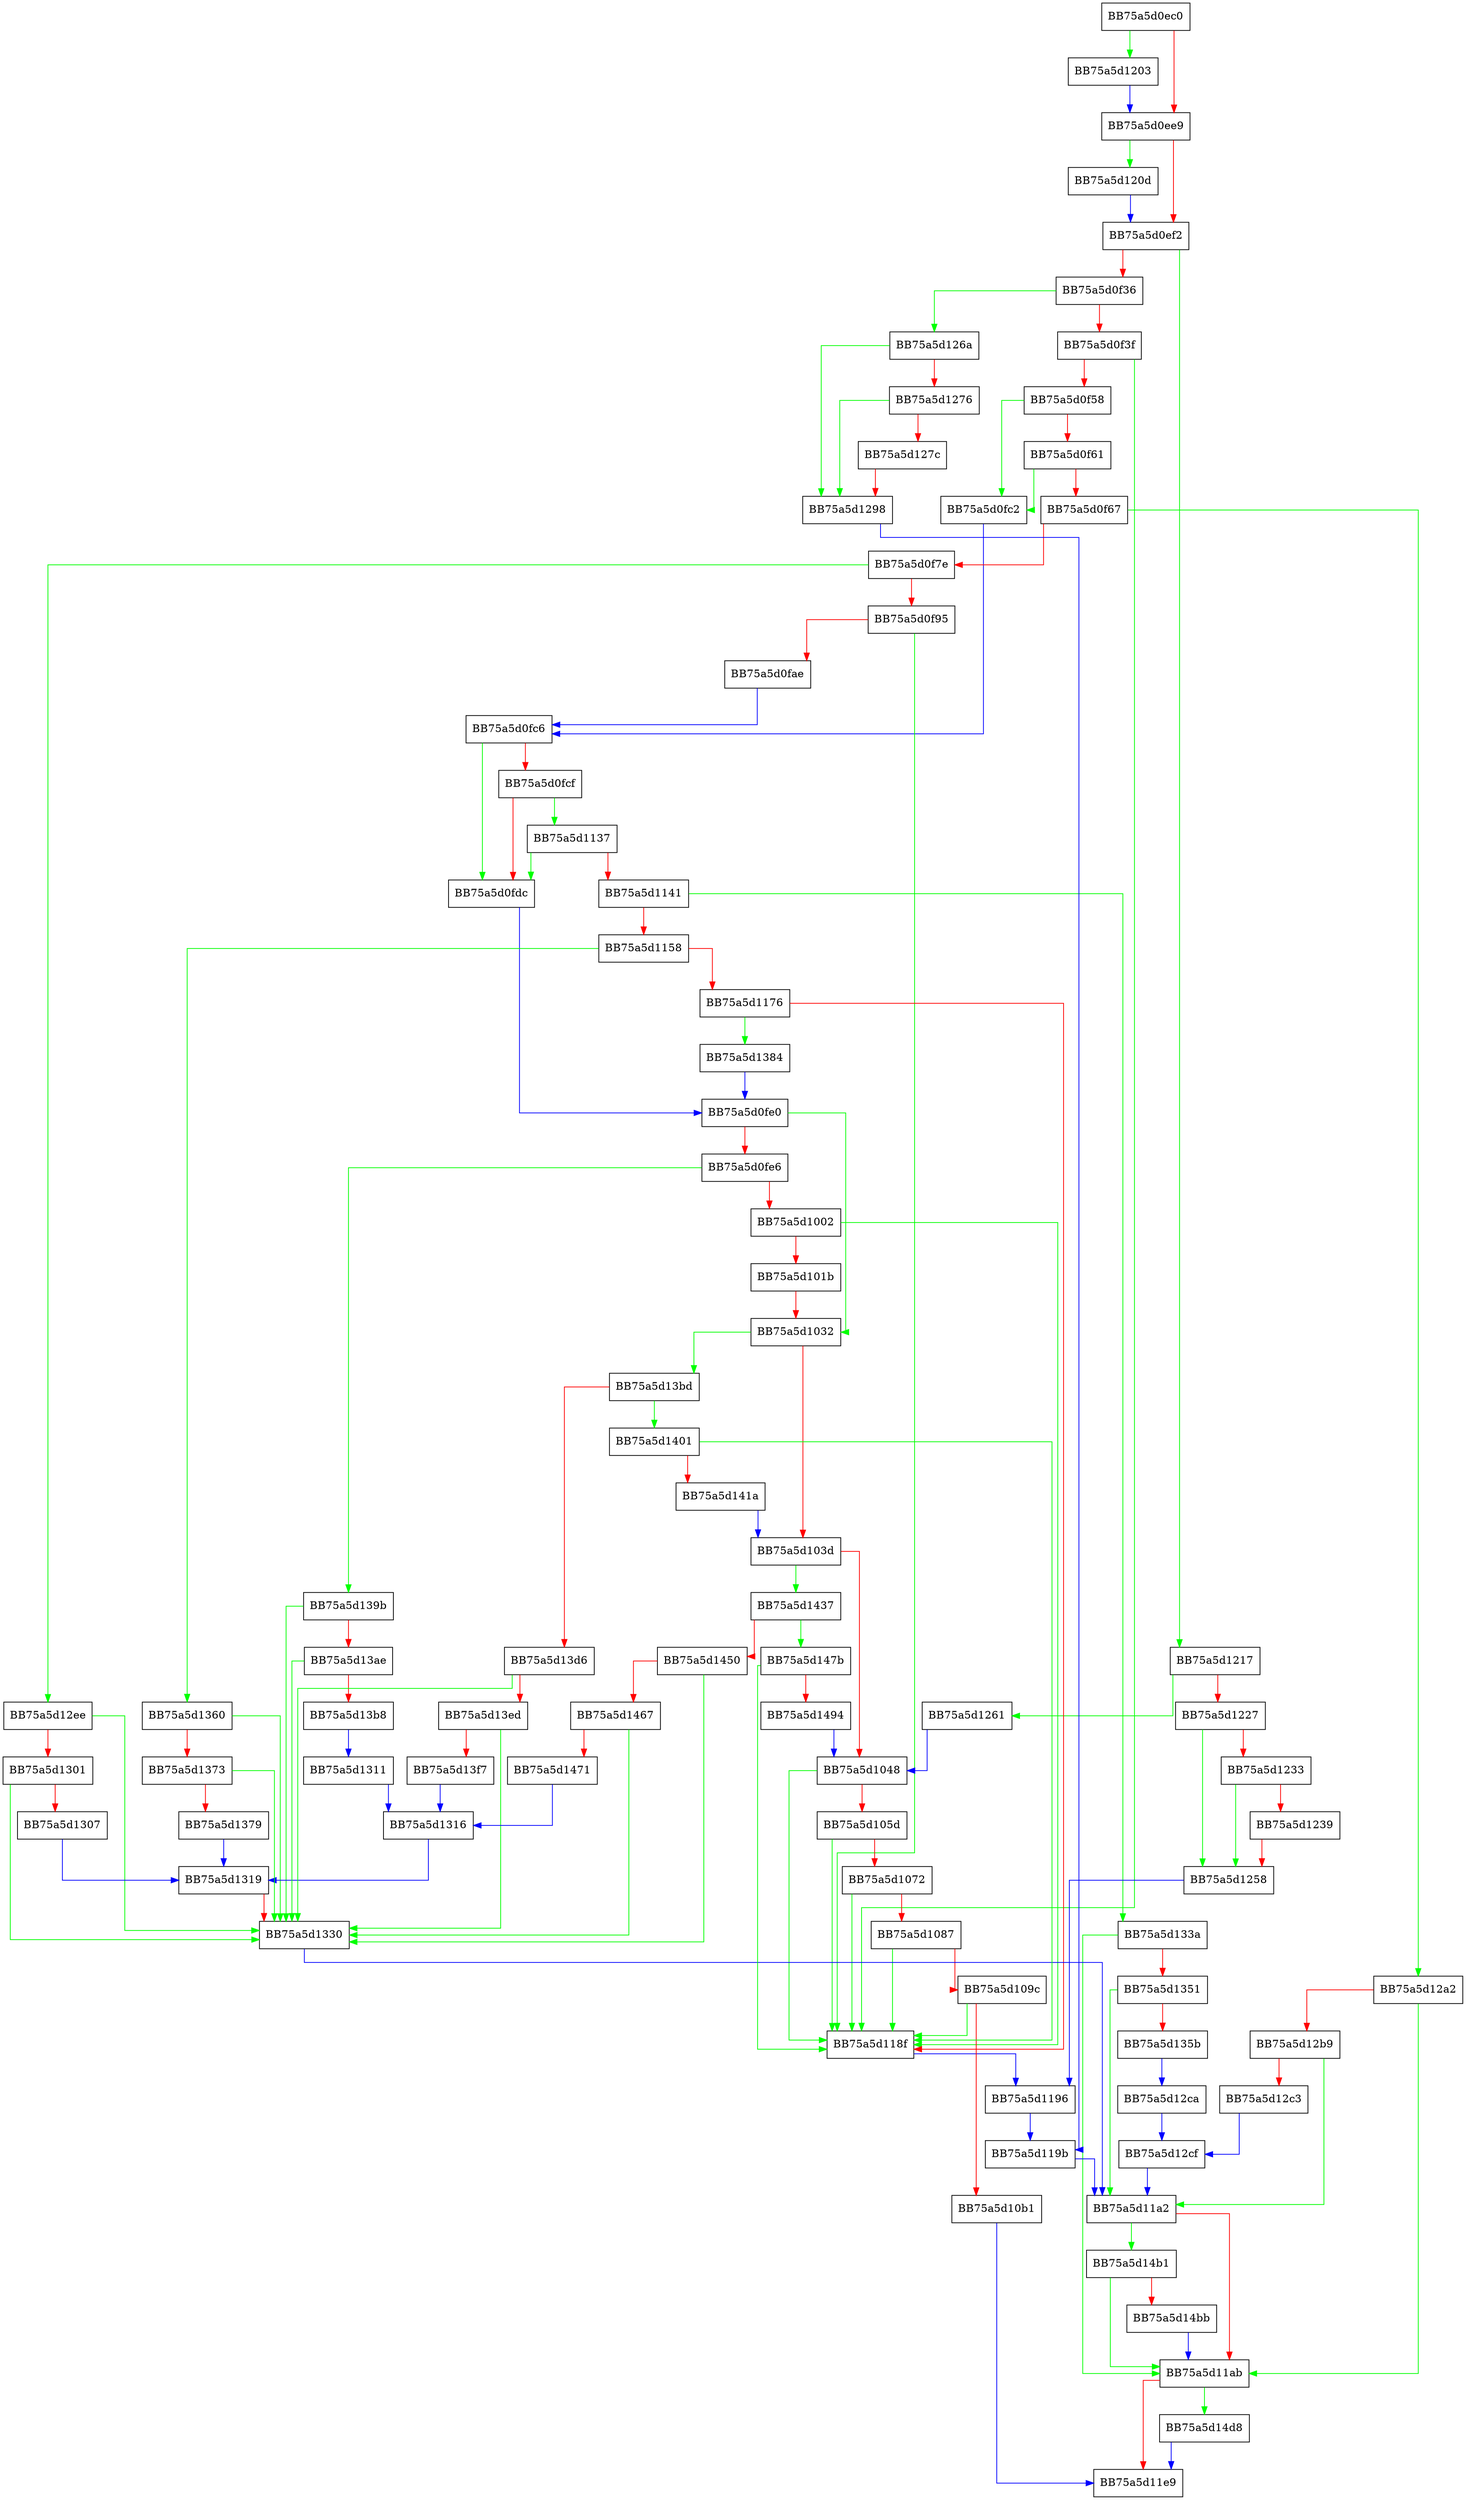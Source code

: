 digraph copyToLegacyConfigHr {
  node [shape="box"];
  graph [splines=ortho];
  BB75a5d0ec0 -> BB75a5d1203 [color="green"];
  BB75a5d0ec0 -> BB75a5d0ee9 [color="red"];
  BB75a5d0ee9 -> BB75a5d120d [color="green"];
  BB75a5d0ee9 -> BB75a5d0ef2 [color="red"];
  BB75a5d0ef2 -> BB75a5d1217 [color="green"];
  BB75a5d0ef2 -> BB75a5d0f36 [color="red"];
  BB75a5d0f36 -> BB75a5d126a [color="green"];
  BB75a5d0f36 -> BB75a5d0f3f [color="red"];
  BB75a5d0f3f -> BB75a5d118f [color="green"];
  BB75a5d0f3f -> BB75a5d0f58 [color="red"];
  BB75a5d0f58 -> BB75a5d0fc2 [color="green"];
  BB75a5d0f58 -> BB75a5d0f61 [color="red"];
  BB75a5d0f61 -> BB75a5d0fc2 [color="green"];
  BB75a5d0f61 -> BB75a5d0f67 [color="red"];
  BB75a5d0f67 -> BB75a5d12a2 [color="green"];
  BB75a5d0f67 -> BB75a5d0f7e [color="red"];
  BB75a5d0f7e -> BB75a5d12ee [color="green"];
  BB75a5d0f7e -> BB75a5d0f95 [color="red"];
  BB75a5d0f95 -> BB75a5d118f [color="green"];
  BB75a5d0f95 -> BB75a5d0fae [color="red"];
  BB75a5d0fae -> BB75a5d0fc6 [color="blue"];
  BB75a5d0fc2 -> BB75a5d0fc6 [color="blue"];
  BB75a5d0fc6 -> BB75a5d0fdc [color="green"];
  BB75a5d0fc6 -> BB75a5d0fcf [color="red"];
  BB75a5d0fcf -> BB75a5d1137 [color="green"];
  BB75a5d0fcf -> BB75a5d0fdc [color="red"];
  BB75a5d0fdc -> BB75a5d0fe0 [color="blue"];
  BB75a5d0fe0 -> BB75a5d1032 [color="green"];
  BB75a5d0fe0 -> BB75a5d0fe6 [color="red"];
  BB75a5d0fe6 -> BB75a5d139b [color="green"];
  BB75a5d0fe6 -> BB75a5d1002 [color="red"];
  BB75a5d1002 -> BB75a5d118f [color="green"];
  BB75a5d1002 -> BB75a5d101b [color="red"];
  BB75a5d101b -> BB75a5d1032 [color="red"];
  BB75a5d1032 -> BB75a5d13bd [color="green"];
  BB75a5d1032 -> BB75a5d103d [color="red"];
  BB75a5d103d -> BB75a5d1437 [color="green"];
  BB75a5d103d -> BB75a5d1048 [color="red"];
  BB75a5d1048 -> BB75a5d118f [color="green"];
  BB75a5d1048 -> BB75a5d105d [color="red"];
  BB75a5d105d -> BB75a5d118f [color="green"];
  BB75a5d105d -> BB75a5d1072 [color="red"];
  BB75a5d1072 -> BB75a5d118f [color="green"];
  BB75a5d1072 -> BB75a5d1087 [color="red"];
  BB75a5d1087 -> BB75a5d118f [color="green"];
  BB75a5d1087 -> BB75a5d109c [color="red"];
  BB75a5d109c -> BB75a5d118f [color="green"];
  BB75a5d109c -> BB75a5d10b1 [color="red"];
  BB75a5d10b1 -> BB75a5d11e9 [color="blue"];
  BB75a5d1137 -> BB75a5d0fdc [color="green"];
  BB75a5d1137 -> BB75a5d1141 [color="red"];
  BB75a5d1141 -> BB75a5d133a [color="green"];
  BB75a5d1141 -> BB75a5d1158 [color="red"];
  BB75a5d1158 -> BB75a5d1360 [color="green"];
  BB75a5d1158 -> BB75a5d1176 [color="red"];
  BB75a5d1176 -> BB75a5d1384 [color="green"];
  BB75a5d1176 -> BB75a5d118f [color="red"];
  BB75a5d118f -> BB75a5d1196 [color="blue"];
  BB75a5d1196 -> BB75a5d119b [color="blue"];
  BB75a5d119b -> BB75a5d11a2 [color="blue"];
  BB75a5d11a2 -> BB75a5d14b1 [color="green"];
  BB75a5d11a2 -> BB75a5d11ab [color="red"];
  BB75a5d11ab -> BB75a5d14d8 [color="green"];
  BB75a5d11ab -> BB75a5d11e9 [color="red"];
  BB75a5d1203 -> BB75a5d0ee9 [color="blue"];
  BB75a5d120d -> BB75a5d0ef2 [color="blue"];
  BB75a5d1217 -> BB75a5d1261 [color="green"];
  BB75a5d1217 -> BB75a5d1227 [color="red"];
  BB75a5d1227 -> BB75a5d1258 [color="green"];
  BB75a5d1227 -> BB75a5d1233 [color="red"];
  BB75a5d1233 -> BB75a5d1258 [color="green"];
  BB75a5d1233 -> BB75a5d1239 [color="red"];
  BB75a5d1239 -> BB75a5d1258 [color="red"];
  BB75a5d1258 -> BB75a5d1196 [color="blue"];
  BB75a5d1261 -> BB75a5d1048 [color="blue"];
  BB75a5d126a -> BB75a5d1298 [color="green"];
  BB75a5d126a -> BB75a5d1276 [color="red"];
  BB75a5d1276 -> BB75a5d1298 [color="green"];
  BB75a5d1276 -> BB75a5d127c [color="red"];
  BB75a5d127c -> BB75a5d1298 [color="red"];
  BB75a5d1298 -> BB75a5d119b [color="blue"];
  BB75a5d12a2 -> BB75a5d11ab [color="green"];
  BB75a5d12a2 -> BB75a5d12b9 [color="red"];
  BB75a5d12b9 -> BB75a5d11a2 [color="green"];
  BB75a5d12b9 -> BB75a5d12c3 [color="red"];
  BB75a5d12c3 -> BB75a5d12cf [color="blue"];
  BB75a5d12ca -> BB75a5d12cf [color="blue"];
  BB75a5d12cf -> BB75a5d11a2 [color="blue"];
  BB75a5d12ee -> BB75a5d1330 [color="green"];
  BB75a5d12ee -> BB75a5d1301 [color="red"];
  BB75a5d1301 -> BB75a5d1330 [color="green"];
  BB75a5d1301 -> BB75a5d1307 [color="red"];
  BB75a5d1307 -> BB75a5d1319 [color="blue"];
  BB75a5d1311 -> BB75a5d1316 [color="blue"];
  BB75a5d1316 -> BB75a5d1319 [color="blue"];
  BB75a5d1319 -> BB75a5d1330 [color="red"];
  BB75a5d1330 -> BB75a5d11a2 [color="blue"];
  BB75a5d133a -> BB75a5d11ab [color="green"];
  BB75a5d133a -> BB75a5d1351 [color="red"];
  BB75a5d1351 -> BB75a5d11a2 [color="green"];
  BB75a5d1351 -> BB75a5d135b [color="red"];
  BB75a5d135b -> BB75a5d12ca [color="blue"];
  BB75a5d1360 -> BB75a5d1330 [color="green"];
  BB75a5d1360 -> BB75a5d1373 [color="red"];
  BB75a5d1373 -> BB75a5d1330 [color="green"];
  BB75a5d1373 -> BB75a5d1379 [color="red"];
  BB75a5d1379 -> BB75a5d1319 [color="blue"];
  BB75a5d1384 -> BB75a5d0fe0 [color="blue"];
  BB75a5d139b -> BB75a5d1330 [color="green"];
  BB75a5d139b -> BB75a5d13ae [color="red"];
  BB75a5d13ae -> BB75a5d1330 [color="green"];
  BB75a5d13ae -> BB75a5d13b8 [color="red"];
  BB75a5d13b8 -> BB75a5d1311 [color="blue"];
  BB75a5d13bd -> BB75a5d1401 [color="green"];
  BB75a5d13bd -> BB75a5d13d6 [color="red"];
  BB75a5d13d6 -> BB75a5d1330 [color="green"];
  BB75a5d13d6 -> BB75a5d13ed [color="red"];
  BB75a5d13ed -> BB75a5d1330 [color="green"];
  BB75a5d13ed -> BB75a5d13f7 [color="red"];
  BB75a5d13f7 -> BB75a5d1316 [color="blue"];
  BB75a5d1401 -> BB75a5d118f [color="green"];
  BB75a5d1401 -> BB75a5d141a [color="red"];
  BB75a5d141a -> BB75a5d103d [color="blue"];
  BB75a5d1437 -> BB75a5d147b [color="green"];
  BB75a5d1437 -> BB75a5d1450 [color="red"];
  BB75a5d1450 -> BB75a5d1330 [color="green"];
  BB75a5d1450 -> BB75a5d1467 [color="red"];
  BB75a5d1467 -> BB75a5d1330 [color="green"];
  BB75a5d1467 -> BB75a5d1471 [color="red"];
  BB75a5d1471 -> BB75a5d1316 [color="blue"];
  BB75a5d147b -> BB75a5d118f [color="green"];
  BB75a5d147b -> BB75a5d1494 [color="red"];
  BB75a5d1494 -> BB75a5d1048 [color="blue"];
  BB75a5d14b1 -> BB75a5d11ab [color="green"];
  BB75a5d14b1 -> BB75a5d14bb [color="red"];
  BB75a5d14bb -> BB75a5d11ab [color="blue"];
  BB75a5d14d8 -> BB75a5d11e9 [color="blue"];
}